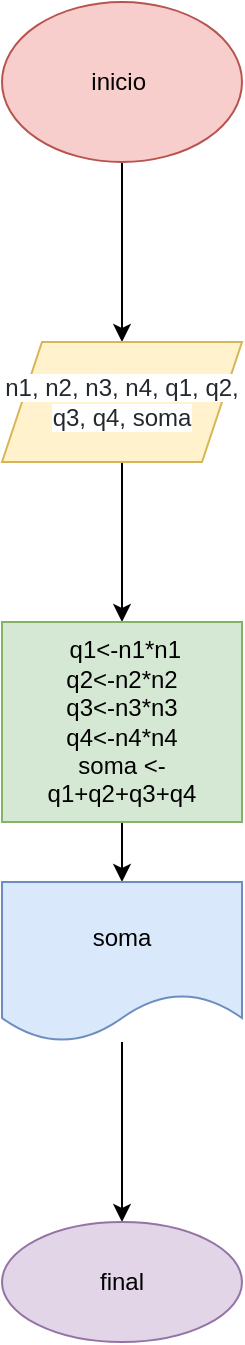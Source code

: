 <mxfile version="17.5.0" type="github"><diagram id="i1RUtHcM7PSLedp98MAZ" name="Page-1"><mxGraphModel dx="1422" dy="794" grid="1" gridSize="10" guides="1" tooltips="1" connect="1" arrows="1" fold="1" page="1" pageScale="1" pageWidth="827" pageHeight="1169" math="0" shadow="0"><root><mxCell id="0"/><mxCell id="1" parent="0"/><mxCell id="mYTBTaFaQBoQujwrjvpW-4" value="" style="edgeStyle=orthogonalEdgeStyle;rounded=0;orthogonalLoop=1;jettySize=auto;html=1;" edge="1" parent="1" source="mYTBTaFaQBoQujwrjvpW-2" target="mYTBTaFaQBoQujwrjvpW-3"><mxGeometry relative="1" as="geometry"/></mxCell><mxCell id="mYTBTaFaQBoQujwrjvpW-2" value="inicio&amp;nbsp;" style="ellipse;whiteSpace=wrap;html=1;fillColor=#f8cecc;strokeColor=#b85450;" vertex="1" parent="1"><mxGeometry x="340" y="10" width="120" height="80" as="geometry"/></mxCell><mxCell id="mYTBTaFaQBoQujwrjvpW-6" value="" style="edgeStyle=orthogonalEdgeStyle;rounded=0;orthogonalLoop=1;jettySize=auto;html=1;" edge="1" parent="1" source="mYTBTaFaQBoQujwrjvpW-3" target="mYTBTaFaQBoQujwrjvpW-5"><mxGeometry relative="1" as="geometry"/></mxCell><mxCell id="mYTBTaFaQBoQujwrjvpW-3" value="&lt;span style=&quot;color: rgb(36 , 41 , 47) ; font-family: , , &amp;#34;sf mono&amp;#34; , &amp;#34;menlo&amp;#34; , &amp;#34;consolas&amp;#34; , &amp;#34;liberation mono&amp;#34; , monospace ; background-color: rgb(255 , 255 , 255)&quot;&gt;n1, n2, n3, n4, q1, q2, q3, q4, soma&lt;/span&gt;" style="shape=parallelogram;perimeter=parallelogramPerimeter;whiteSpace=wrap;html=1;fixedSize=1;fillColor=#fff2cc;strokeColor=#d6b656;" vertex="1" parent="1"><mxGeometry x="340" y="180" width="120" height="60" as="geometry"/></mxCell><mxCell id="mYTBTaFaQBoQujwrjvpW-8" value="" style="edgeStyle=orthogonalEdgeStyle;rounded=0;orthogonalLoop=1;jettySize=auto;html=1;" edge="1" parent="1" source="mYTBTaFaQBoQujwrjvpW-5" target="mYTBTaFaQBoQujwrjvpW-7"><mxGeometry relative="1" as="geometry"/></mxCell><mxCell id="mYTBTaFaQBoQujwrjvpW-5" value="&amp;nbsp;q1&amp;lt;-n1*n1&lt;br&gt;q2&amp;lt;-n2*n2&lt;br&gt;q3&amp;lt;-n3*n3&lt;br&gt;q4&amp;lt;-n4*n4&lt;br&gt;soma &amp;lt;- q1+q2+q3+q4" style="whiteSpace=wrap;html=1;fillColor=#d5e8d4;strokeColor=#82b366;" vertex="1" parent="1"><mxGeometry x="340" y="320" width="120" height="100" as="geometry"/></mxCell><mxCell id="mYTBTaFaQBoQujwrjvpW-10" value="" style="edgeStyle=orthogonalEdgeStyle;rounded=0;orthogonalLoop=1;jettySize=auto;html=1;" edge="1" parent="1" source="mYTBTaFaQBoQujwrjvpW-7" target="mYTBTaFaQBoQujwrjvpW-9"><mxGeometry relative="1" as="geometry"/></mxCell><mxCell id="mYTBTaFaQBoQujwrjvpW-7" value="soma" style="shape=document;whiteSpace=wrap;html=1;boundedLbl=1;fillColor=#dae8fc;strokeColor=#6c8ebf;" vertex="1" parent="1"><mxGeometry x="340" y="450" width="120" height="80" as="geometry"/></mxCell><mxCell id="mYTBTaFaQBoQujwrjvpW-9" value="final" style="ellipse;whiteSpace=wrap;html=1;fillColor=#e1d5e7;strokeColor=#9673a6;" vertex="1" parent="1"><mxGeometry x="340" y="620" width="120" height="60" as="geometry"/></mxCell></root></mxGraphModel></diagram></mxfile>